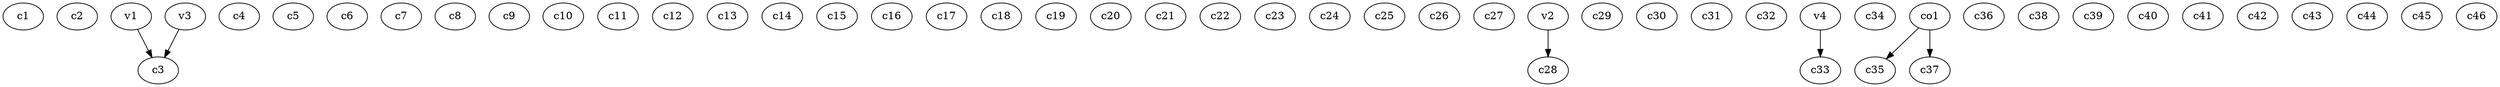 strict digraph  {
c1;
c2;
c3;
c4;
c5;
c6;
c7;
c8;
c9;
c10;
c11;
c12;
c13;
c14;
c15;
c16;
c17;
c18;
c19;
c20;
c21;
c22;
c23;
c24;
c25;
c26;
c27;
c28;
c29;
c30;
c31;
c32;
c33;
c34;
c35;
c36;
c37;
c38;
c39;
c40;
c41;
c42;
c43;
c44;
c45;
c46;
v1;
v2;
v3;
v4;
co1;
v1 -> c3  [weight=1];
v2 -> c28  [weight=1];
v3 -> c3  [weight=1];
v4 -> c33  [weight=1];
co1 -> c37  [weight=1];
co1 -> c35  [weight=1];
}
